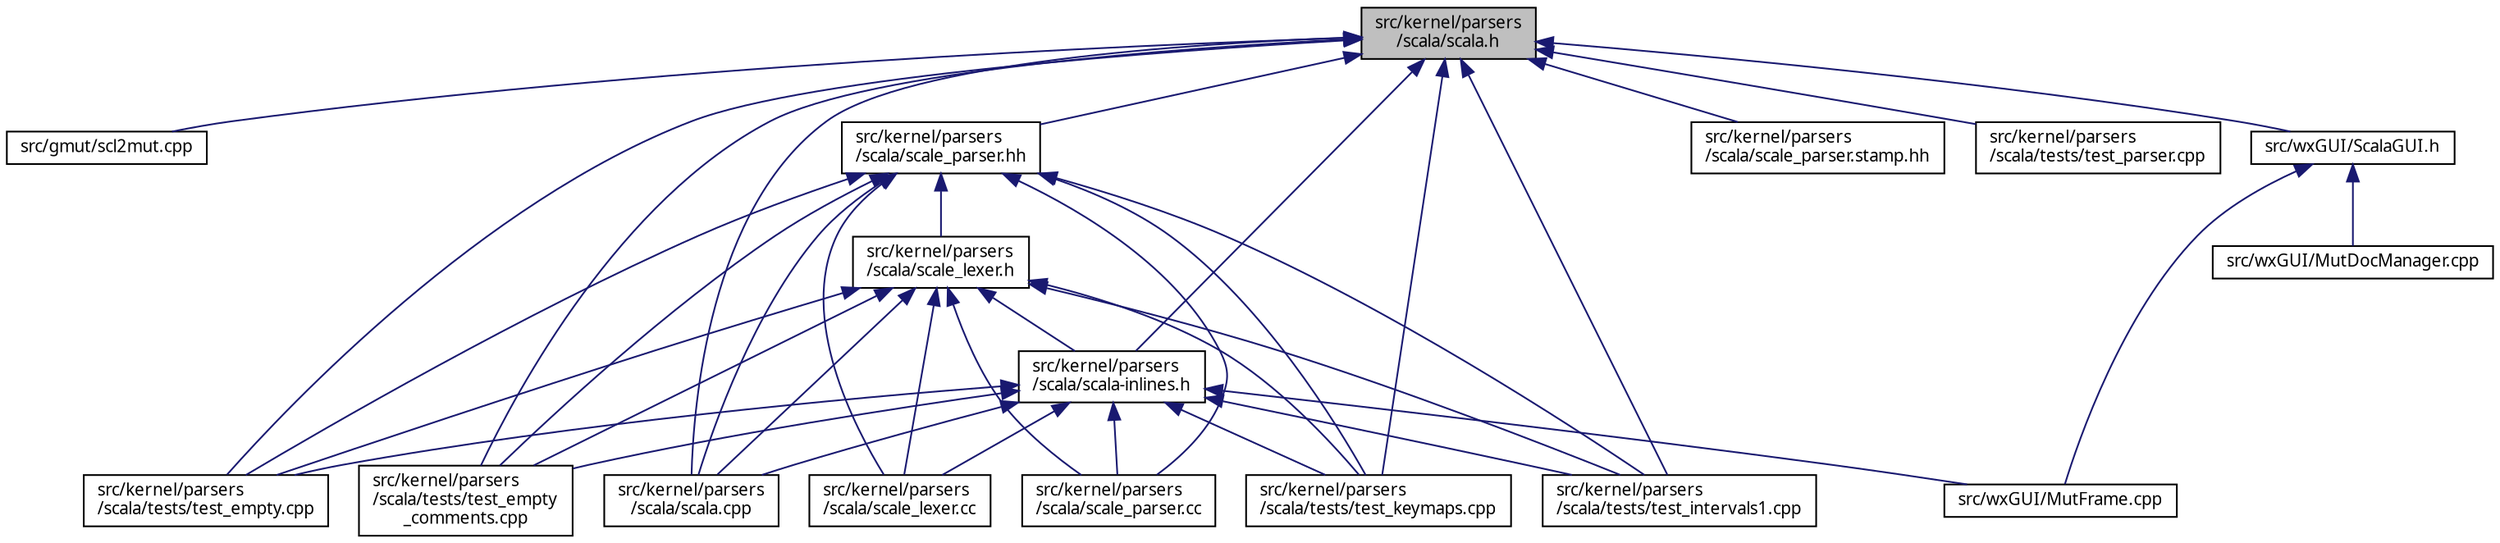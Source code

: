 digraph "src/kernel/parsers/scala/scala.h"
{
  edge [fontname="Sans",fontsize="10",labelfontname="Sans",labelfontsize="10"];
  node [fontname="Sans",fontsize="10",shape=record];
  Node14 [label="src/kernel/parsers\l/scala/scala.h",height=0.2,width=0.4,color="black", fillcolor="grey75", style="filled", fontcolor="black"];
  Node14 -> Node15 [dir="back",color="midnightblue",fontsize="10",style="solid",fontname="Sans"];
  Node15 [label="src/gmut/scl2mut.cpp",height=0.2,width=0.4,color="black", fillcolor="white", style="filled",URL="$de/d02/scl2mut_8cpp.html"];
  Node14 -> Node16 [dir="back",color="midnightblue",fontsize="10",style="solid",fontname="Sans"];
  Node16 [label="src/kernel/parsers\l/scala/scala-inlines.h",height=0.2,width=0.4,color="black", fillcolor="white", style="filled",URL="$dc/dba/scala-inlines_8h.html"];
  Node16 -> Node17 [dir="back",color="midnightblue",fontsize="10",style="solid",fontname="Sans"];
  Node17 [label="src/kernel/parsers\l/scala/scala.cpp",height=0.2,width=0.4,color="black", fillcolor="white", style="filled",URL="$df/d64/scala_8cpp.html"];
  Node16 -> Node18 [dir="back",color="midnightblue",fontsize="10",style="solid",fontname="Sans"];
  Node18 [label="src/kernel/parsers\l/scala/scale_lexer.cc",height=0.2,width=0.4,color="black", fillcolor="white", style="filled",URL="$dc/d46/scale__lexer_8cc.html"];
  Node16 -> Node19 [dir="back",color="midnightblue",fontsize="10",style="solid",fontname="Sans"];
  Node19 [label="src/kernel/parsers\l/scala/scale_parser.cc",height=0.2,width=0.4,color="black", fillcolor="white", style="filled",URL="$d7/df3/scale__parser_8cc.html"];
  Node16 -> Node20 [dir="back",color="midnightblue",fontsize="10",style="solid",fontname="Sans"];
  Node20 [label="src/kernel/parsers\l/scala/tests/test_empty.cpp",height=0.2,width=0.4,color="black", fillcolor="white", style="filled",URL="$d7/d4a/test__empty_8cpp.html"];
  Node16 -> Node21 [dir="back",color="midnightblue",fontsize="10",style="solid",fontname="Sans"];
  Node21 [label="src/kernel/parsers\l/scala/tests/test_empty\l_comments.cpp",height=0.2,width=0.4,color="black", fillcolor="white", style="filled",URL="$d6/d0d/test__empty__comments_8cpp.html"];
  Node16 -> Node22 [dir="back",color="midnightblue",fontsize="10",style="solid",fontname="Sans"];
  Node22 [label="src/kernel/parsers\l/scala/tests/test_intervals1.cpp",height=0.2,width=0.4,color="black", fillcolor="white", style="filled",URL="$db/d39/test__intervals1_8cpp.html"];
  Node16 -> Node23 [dir="back",color="midnightblue",fontsize="10",style="solid",fontname="Sans"];
  Node23 [label="src/kernel/parsers\l/scala/tests/test_keymaps.cpp",height=0.2,width=0.4,color="black", fillcolor="white", style="filled",URL="$d0/df6/test__keymaps_8cpp.html"];
  Node16 -> Node24 [dir="back",color="midnightblue",fontsize="10",style="solid",fontname="Sans"];
  Node24 [label="src/wxGUI/MutFrame.cpp",height=0.2,width=0.4,color="black", fillcolor="white", style="filled",URL="$dc/df3/MutFrame_8cpp.html",tooltip="Mutabor Frame. "];
  Node14 -> Node25 [dir="back",color="midnightblue",fontsize="10",style="solid",fontname="Sans"];
  Node25 [label="src/kernel/parsers\l/scala/scale_parser.hh",height=0.2,width=0.4,color="black", fillcolor="white", style="filled",URL="$dc/d1d/scale__parser_8hh.html"];
  Node25 -> Node26 [dir="back",color="midnightblue",fontsize="10",style="solid",fontname="Sans"];
  Node26 [label="src/kernel/parsers\l/scala/scale_lexer.h",height=0.2,width=0.4,color="black", fillcolor="white", style="filled",URL="$d6/d66/scale__lexer_8h.html"];
  Node26 -> Node16 [dir="back",color="midnightblue",fontsize="10",style="solid",fontname="Sans"];
  Node26 -> Node17 [dir="back",color="midnightblue",fontsize="10",style="solid",fontname="Sans"];
  Node26 -> Node18 [dir="back",color="midnightblue",fontsize="10",style="solid",fontname="Sans"];
  Node26 -> Node19 [dir="back",color="midnightblue",fontsize="10",style="solid",fontname="Sans"];
  Node26 -> Node20 [dir="back",color="midnightblue",fontsize="10",style="solid",fontname="Sans"];
  Node26 -> Node21 [dir="back",color="midnightblue",fontsize="10",style="solid",fontname="Sans"];
  Node26 -> Node22 [dir="back",color="midnightblue",fontsize="10",style="solid",fontname="Sans"];
  Node26 -> Node23 [dir="back",color="midnightblue",fontsize="10",style="solid",fontname="Sans"];
  Node25 -> Node17 [dir="back",color="midnightblue",fontsize="10",style="solid",fontname="Sans"];
  Node25 -> Node18 [dir="back",color="midnightblue",fontsize="10",style="solid",fontname="Sans"];
  Node25 -> Node19 [dir="back",color="midnightblue",fontsize="10",style="solid",fontname="Sans"];
  Node25 -> Node20 [dir="back",color="midnightblue",fontsize="10",style="solid",fontname="Sans"];
  Node25 -> Node21 [dir="back",color="midnightblue",fontsize="10",style="solid",fontname="Sans"];
  Node25 -> Node22 [dir="back",color="midnightblue",fontsize="10",style="solid",fontname="Sans"];
  Node25 -> Node23 [dir="back",color="midnightblue",fontsize="10",style="solid",fontname="Sans"];
  Node14 -> Node17 [dir="back",color="midnightblue",fontsize="10",style="solid",fontname="Sans"];
  Node14 -> Node27 [dir="back",color="midnightblue",fontsize="10",style="solid",fontname="Sans"];
  Node27 [label="src/kernel/parsers\l/scala/scale_parser.stamp.hh",height=0.2,width=0.4,color="black", fillcolor="white", style="filled",URL="$d2/dd1/scale__parser_8stamp_8hh.html"];
  Node14 -> Node20 [dir="back",color="midnightblue",fontsize="10",style="solid",fontname="Sans"];
  Node14 -> Node21 [dir="back",color="midnightblue",fontsize="10",style="solid",fontname="Sans"];
  Node14 -> Node22 [dir="back",color="midnightblue",fontsize="10",style="solid",fontname="Sans"];
  Node14 -> Node23 [dir="back",color="midnightblue",fontsize="10",style="solid",fontname="Sans"];
  Node14 -> Node28 [dir="back",color="midnightblue",fontsize="10",style="solid",fontname="Sans"];
  Node28 [label="src/kernel/parsers\l/scala/tests/test_parser.cpp",height=0.2,width=0.4,color="black", fillcolor="white", style="filled",URL="$de/d08/test__parser_8cpp.html"];
  Node14 -> Node29 [dir="back",color="midnightblue",fontsize="10",style="solid",fontname="Sans"];
  Node29 [label="src/wxGUI/ScalaGUI.h",height=0.2,width=0.4,color="black", fillcolor="white", style="filled",URL="$d2/d8b/ScalaGUI_8h.html"];
  Node29 -> Node30 [dir="back",color="midnightblue",fontsize="10",style="solid",fontname="Sans"];
  Node30 [label="src/wxGUI/MutDocManager.cpp",height=0.2,width=0.4,color="black", fillcolor="white", style="filled",URL="$dd/db0/MutDocManager_8cpp.html"];
  Node29 -> Node24 [dir="back",color="midnightblue",fontsize="10",style="solid",fontname="Sans"];
}
